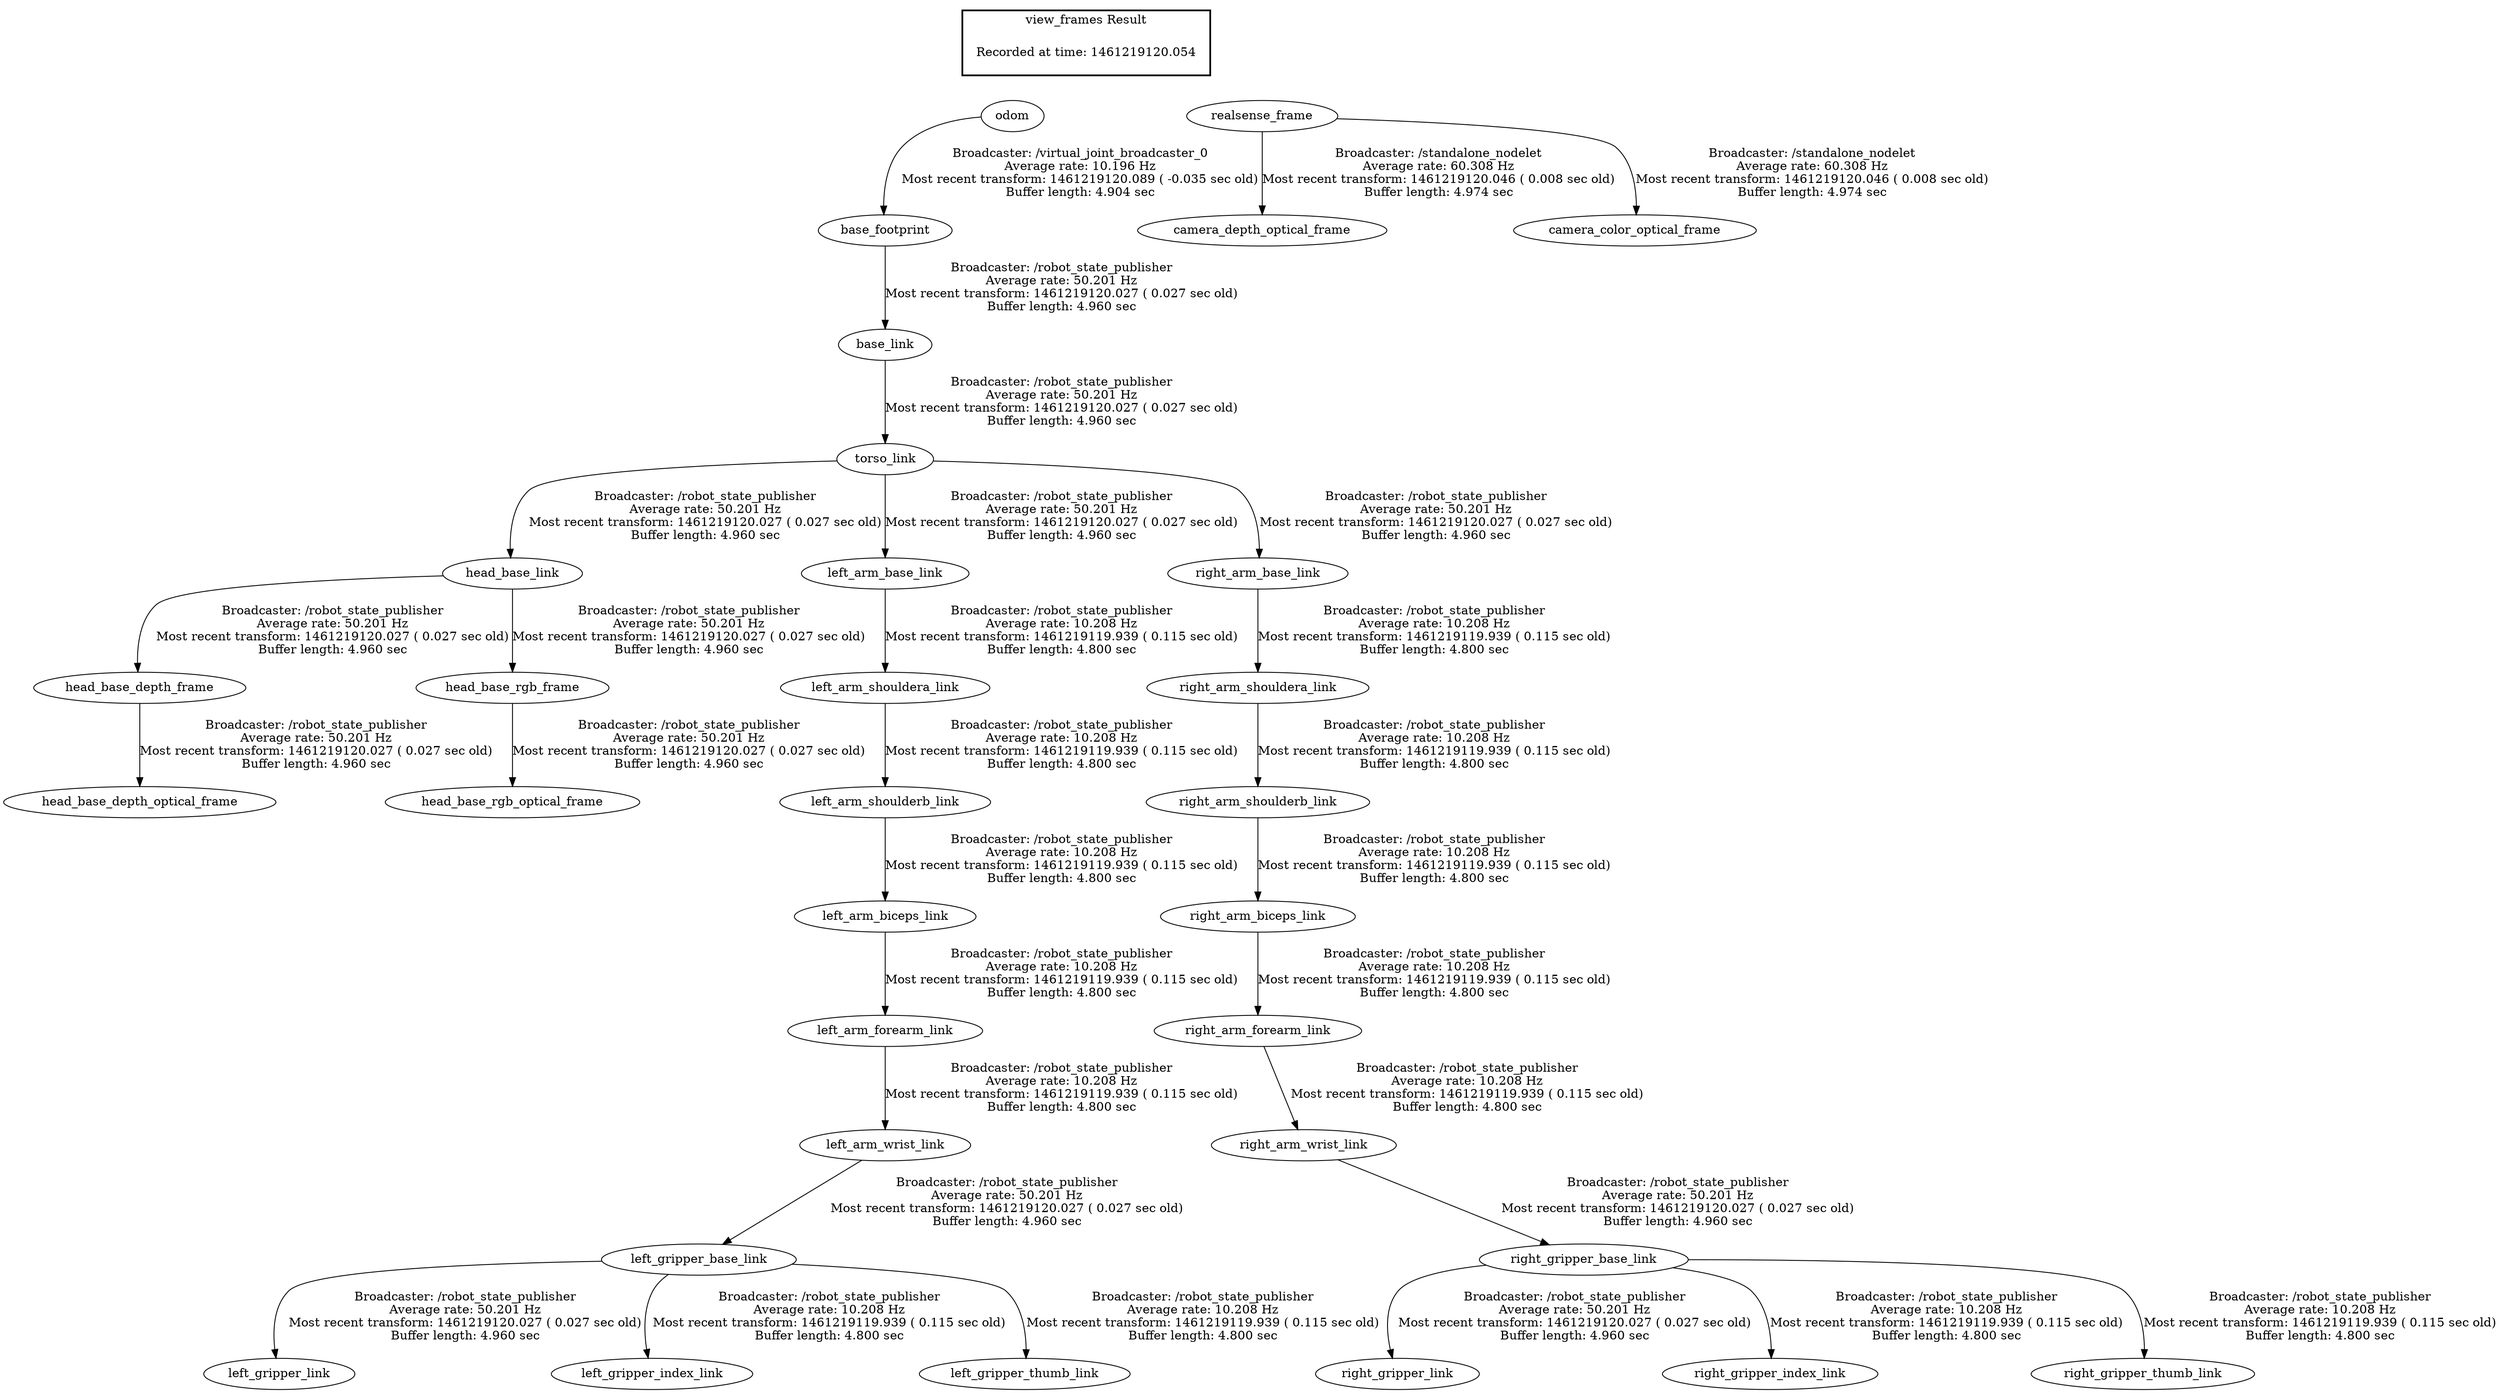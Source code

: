 digraph G {
"base_footprint" -> "base_link"[label="Broadcaster: /robot_state_publisher\nAverage rate: 50.201 Hz\nMost recent transform: 1461219120.027 ( 0.027 sec old)\nBuffer length: 4.960 sec\n"];
"odom" -> "base_footprint"[label="Broadcaster: /virtual_joint_broadcaster_0\nAverage rate: 10.196 Hz\nMost recent transform: 1461219120.089 ( -0.035 sec old)\nBuffer length: 4.904 sec\n"];
"base_link" -> "torso_link"[label="Broadcaster: /robot_state_publisher\nAverage rate: 50.201 Hz\nMost recent transform: 1461219120.027 ( 0.027 sec old)\nBuffer length: 4.960 sec\n"];
"head_base_link" -> "head_base_depth_frame"[label="Broadcaster: /robot_state_publisher\nAverage rate: 50.201 Hz\nMost recent transform: 1461219120.027 ( 0.027 sec old)\nBuffer length: 4.960 sec\n"];
"torso_link" -> "head_base_link"[label="Broadcaster: /robot_state_publisher\nAverage rate: 50.201 Hz\nMost recent transform: 1461219120.027 ( 0.027 sec old)\nBuffer length: 4.960 sec\n"];
"head_base_depth_frame" -> "head_base_depth_optical_frame"[label="Broadcaster: /robot_state_publisher\nAverage rate: 50.201 Hz\nMost recent transform: 1461219120.027 ( 0.027 sec old)\nBuffer length: 4.960 sec\n"];
"head_base_link" -> "head_base_rgb_frame"[label="Broadcaster: /robot_state_publisher\nAverage rate: 50.201 Hz\nMost recent transform: 1461219120.027 ( 0.027 sec old)\nBuffer length: 4.960 sec\n"];
"head_base_rgb_frame" -> "head_base_rgb_optical_frame"[label="Broadcaster: /robot_state_publisher\nAverage rate: 50.201 Hz\nMost recent transform: 1461219120.027 ( 0.027 sec old)\nBuffer length: 4.960 sec\n"];
"torso_link" -> "left_arm_base_link"[label="Broadcaster: /robot_state_publisher\nAverage rate: 50.201 Hz\nMost recent transform: 1461219120.027 ( 0.027 sec old)\nBuffer length: 4.960 sec\n"];
"left_arm_wrist_link" -> "left_gripper_base_link"[label="Broadcaster: /robot_state_publisher\nAverage rate: 50.201 Hz\nMost recent transform: 1461219120.027 ( 0.027 sec old)\nBuffer length: 4.960 sec\n"];
"left_arm_forearm_link" -> "left_arm_wrist_link"[label="Broadcaster: /robot_state_publisher\nAverage rate: 10.208 Hz\nMost recent transform: 1461219119.939 ( 0.115 sec old)\nBuffer length: 4.800 sec\n"];
"left_gripper_base_link" -> "left_gripper_link"[label="Broadcaster: /robot_state_publisher\nAverage rate: 50.201 Hz\nMost recent transform: 1461219120.027 ( 0.027 sec old)\nBuffer length: 4.960 sec\n"];
"torso_link" -> "right_arm_base_link"[label="Broadcaster: /robot_state_publisher\nAverage rate: 50.201 Hz\nMost recent transform: 1461219120.027 ( 0.027 sec old)\nBuffer length: 4.960 sec\n"];
"right_arm_wrist_link" -> "right_gripper_base_link"[label="Broadcaster: /robot_state_publisher\nAverage rate: 50.201 Hz\nMost recent transform: 1461219120.027 ( 0.027 sec old)\nBuffer length: 4.960 sec\n"];
"right_arm_forearm_link" -> "right_arm_wrist_link"[label="Broadcaster: /robot_state_publisher\nAverage rate: 10.208 Hz\nMost recent transform: 1461219119.939 ( 0.115 sec old)\nBuffer length: 4.800 sec\n"];
"right_gripper_base_link" -> "right_gripper_link"[label="Broadcaster: /robot_state_publisher\nAverage rate: 50.201 Hz\nMost recent transform: 1461219120.027 ( 0.027 sec old)\nBuffer length: 4.960 sec\n"];
"realsense_frame" -> "camera_depth_optical_frame"[label="Broadcaster: /standalone_nodelet\nAverage rate: 60.308 Hz\nMost recent transform: 1461219120.046 ( 0.008 sec old)\nBuffer length: 4.974 sec\n"];
"realsense_frame" -> "camera_color_optical_frame"[label="Broadcaster: /standalone_nodelet\nAverage rate: 60.308 Hz\nMost recent transform: 1461219120.046 ( 0.008 sec old)\nBuffer length: 4.974 sec\n"];
"left_arm_shouldera_link" -> "left_arm_shoulderb_link"[label="Broadcaster: /robot_state_publisher\nAverage rate: 10.208 Hz\nMost recent transform: 1461219119.939 ( 0.115 sec old)\nBuffer length: 4.800 sec\n"];
"left_arm_base_link" -> "left_arm_shouldera_link"[label="Broadcaster: /robot_state_publisher\nAverage rate: 10.208 Hz\nMost recent transform: 1461219119.939 ( 0.115 sec old)\nBuffer length: 4.800 sec\n"];
"left_arm_shoulderb_link" -> "left_arm_biceps_link"[label="Broadcaster: /robot_state_publisher\nAverage rate: 10.208 Hz\nMost recent transform: 1461219119.939 ( 0.115 sec old)\nBuffer length: 4.800 sec\n"];
"left_arm_biceps_link" -> "left_arm_forearm_link"[label="Broadcaster: /robot_state_publisher\nAverage rate: 10.208 Hz\nMost recent transform: 1461219119.939 ( 0.115 sec old)\nBuffer length: 4.800 sec\n"];
"left_gripper_base_link" -> "left_gripper_index_link"[label="Broadcaster: /robot_state_publisher\nAverage rate: 10.208 Hz\nMost recent transform: 1461219119.939 ( 0.115 sec old)\nBuffer length: 4.800 sec\n"];
"left_gripper_base_link" -> "left_gripper_thumb_link"[label="Broadcaster: /robot_state_publisher\nAverage rate: 10.208 Hz\nMost recent transform: 1461219119.939 ( 0.115 sec old)\nBuffer length: 4.800 sec\n"];
"right_arm_shouldera_link" -> "right_arm_shoulderb_link"[label="Broadcaster: /robot_state_publisher\nAverage rate: 10.208 Hz\nMost recent transform: 1461219119.939 ( 0.115 sec old)\nBuffer length: 4.800 sec\n"];
"right_arm_base_link" -> "right_arm_shouldera_link"[label="Broadcaster: /robot_state_publisher\nAverage rate: 10.208 Hz\nMost recent transform: 1461219119.939 ( 0.115 sec old)\nBuffer length: 4.800 sec\n"];
"right_arm_shoulderb_link" -> "right_arm_biceps_link"[label="Broadcaster: /robot_state_publisher\nAverage rate: 10.208 Hz\nMost recent transform: 1461219119.939 ( 0.115 sec old)\nBuffer length: 4.800 sec\n"];
"right_arm_biceps_link" -> "right_arm_forearm_link"[label="Broadcaster: /robot_state_publisher\nAverage rate: 10.208 Hz\nMost recent transform: 1461219119.939 ( 0.115 sec old)\nBuffer length: 4.800 sec\n"];
"right_gripper_base_link" -> "right_gripper_index_link"[label="Broadcaster: /robot_state_publisher\nAverage rate: 10.208 Hz\nMost recent transform: 1461219119.939 ( 0.115 sec old)\nBuffer length: 4.800 sec\n"];
"right_gripper_base_link" -> "right_gripper_thumb_link"[label="Broadcaster: /robot_state_publisher\nAverage rate: 10.208 Hz\nMost recent transform: 1461219119.939 ( 0.115 sec old)\nBuffer length: 4.800 sec\n"];
edge [style=invis];
 subgraph cluster_legend { style=bold; color=black; label ="view_frames Result";
"Recorded at time: 1461219120.054"[ shape=plaintext ] ;
 }->"realsense_frame";
edge [style=invis];
 subgraph cluster_legend { style=bold; color=black; label ="view_frames Result";
"Recorded at time: 1461219120.054"[ shape=plaintext ] ;
 }->"odom";
}